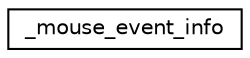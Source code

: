digraph "Graphical Class Hierarchy"
{
  edge [fontname="Helvetica",fontsize="10",labelfontname="Helvetica",labelfontsize="10"];
  node [fontname="Helvetica",fontsize="10",shape=record];
  rankdir="LR";
  Node1 [label="_mouse_event_info",height=0.2,width=0.4,color="black", fillcolor="white", style="filled",URL="$union__mouse__event__info.html"];
}
